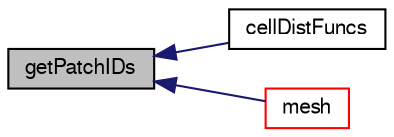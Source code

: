 digraph "getPatchIDs"
{
  bgcolor="transparent";
  edge [fontname="FreeSans",fontsize="10",labelfontname="FreeSans",labelfontsize="10"];
  node [fontname="FreeSans",fontsize="10",shape=record];
  rankdir="LR";
  Node230 [label="getPatchIDs",height=0.2,width=0.4,color="black", fillcolor="grey75", style="filled", fontcolor="black"];
  Node230 -> Node231 [dir="back",color="midnightblue",fontsize="10",style="solid",fontname="FreeSans"];
  Node231 [label="cellDistFuncs",height=0.2,width=0.4,color="black",URL="$a24958.html#ae0acd9ea5030687cb0a3d1e92b607b11",tooltip="Construct from mesh. "];
  Node230 -> Node232 [dir="back",color="midnightblue",fontsize="10",style="solid",fontname="FreeSans"];
  Node232 [label="mesh",height=0.2,width=0.4,color="red",URL="$a24958.html#ae78c91f8ff731c07ccc4351d9fe861ba",tooltip="Access mesh. "];
}
